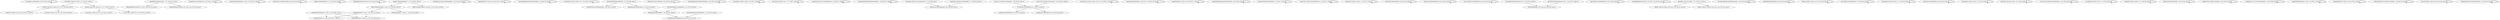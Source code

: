 digraph G {
    "01100000101000000001_8-28_COV:16_LEN:20" -> "01100000101000000001_8-28_COV:16_LEN:20";
    "1000001100100111000111011_3-27_COV:306_LEN:25" -> "110010011100011101101_9-29_COV:112_LEN:21";
    "1000001100100111000111011_3-27_COV:306_LEN:25" -> "110010011100011101110_9-29_COV:185_LEN:21";
    "000000000000000100001_1-21_COV:234_LEN:21" -> "00000000000001000011011100_3-29_COV:23_LEN:26";
    "000000000000000100001_1-21_COV:234_LEN:21" -> "000000000000010000111011100_3-29_COV:203_LEN:27";
    "0100000010010000000010_8-29_COV:17_LEN:22" -> "0100000010010000000010_8-29_COV:17_LEN:22";
    "0000001000000000001111001_1-26_COV:17_LEN:25" -> "0000001000000000001111001_1-26_COV:17_LEN:25";
    "00001001011000001000000_6-29_COV:16_LEN:23" -> "00001001011000001000000_6-29_COV:16_LEN:23";
    "00000100000000000011_1-21_COV:19_LEN:20" -> "00000100000000000011_1-21_COV:19_LEN:20";
    "000000000000001001100_8-29_COV:18_LEN:21" -> "000000000000001001100_8-29_COV:18_LEN:21";
    "0000000000000000001111001_1-26_COV:82_LEN:25" -> "00000000000011110010_8-28_COV:17_LEN:20";
    "0000000000000000001111001_1-26_COV:82_LEN:25" -> "0000000000001111001101_8-29_COV:286_LEN:22";
    "1000000010010010100000000000_1-29_COV:19_LEN:28" -> "1000000010010010100000000000_1-29_COV:19_LEN:28";
    "000000000001111001101_8-29_COV:17_LEN:21" -> "000000000001111001101_8-29_COV:17_LEN:21";
    "0010000000000001000000000000_1-29_COV:24_LEN:28" -> "0010000000000001000000000000_1-29_COV:24_LEN:28";
    "001000001100100110001110_1-25_COV:17_LEN:24" -> "001000001100100110001110_1-25_COV:17_LEN:24";
    "00100000000000010000000_1-23_COV:349_LEN:23" -> "000000000001000000000000_5-29_COV:21_LEN:24";
    "00100000000000010000000_1-23_COV:349_LEN:23" -> "000000000001000000000_5-25_COV:329_LEN:21";
    "000001000100101000000_3-24_COV:16_LEN:21" -> "000001000100101000000_3-24_COV:16_LEN:21";
    "001000000000001000000000_1-25_COV:24_LEN:24" -> "00000000010000000000_7-26_COV:367_LEN:20";
    "0010000000000010000000000000_1-29_COV:16_LEN:28" -> "0010000000000010000000000000_1-29_COV:16_LEN:28";
    "00100000110000111000_1-21_COV:17_LEN:20" -> "00100000110000111000_1-21_COV:17_LEN:20";
    "00110010011000111011_7-27_COV:17_LEN:20" -> "00110010011000111011_7-27_COV:17_LEN:20";
    "1000000010010010100000000000_1-29_COV:27_LEN:28" -> "1000000010010010100000000000_1-29_COV:27_LEN:28";
    "00000000000000000000000000000_1-29_COV:277_LEN:29" -> "00000000000000000000000000000_1-29_COV:277_LEN:29";
    "10000000000001111001_7-26_COV:225_LEN:20" -> "00000000000011110010_8-28_COV:17_LEN:20";
    "10000000000001111001_7-26_COV:225_LEN:20" -> "0000000000001111001101_8-29_COV:286_LEN:22";
    "001000011000100101000000000_1-27_COV:98_LEN:27" -> "100010010100000000000_9-29_COV:409_LEN:21";
    "01100000100100000000_8-27_COV:374_LEN:20" -> "11000001001000000000_9-29_COV:18_LEN:20";
    "01100000100100000000_8-27_COV:374_LEN:20" -> "110000010010000000010_9-29_COV:358_LEN:21";
    "0010000011010011100011101110_1-29_COV:27_LEN:28" -> "0010000011010011100011101110_1-29_COV:27_LEN:28";
    "0000001000000000001111001101_1-29_COV:30_LEN:28" -> "0000001000000000001111001101_1-29_COV:30_LEN:28";
    "00000000010000000000_7-26_COV:367_LEN:20" -> "0000000010000000000000_8-29_COV:381_LEN:22";
    "000000000000111001101_8-29_COV:17_LEN:21" -> "000000000000111001101_8-29_COV:17_LEN:21";
    "0010000000000010000000000_1-26_COV:19_LEN:25" -> "0000000010000000000000_8-29_COV:381_LEN:22";
    "0000000000000000000000000000_1-29_COV:24_LEN:28" -> "0000000000000000000000000000_1-29_COV:24_LEN:28";
    "00100100000000010000000_1-23_COV:17_LEN:23" -> "00100100000000010000000_1-23_COV:17_LEN:23";
    "0100110110000010010000000_1-26_COV:26_LEN:25" -> "01100000100100000000_8-27_COV:374_LEN:20";
    "0100110011000010010000000010_1-29_COV:17_LEN:28" -> "0100110011000010010000000010_1-29_COV:17_LEN:28";
    "001000011001001110001_1-22_COV:17_LEN:21" -> "001000011001001110001_1-22_COV:17_LEN:21";
    "10010010100000000000_9-29_COV:16_LEN:20" -> "10010010100000000000_9-29_COV:16_LEN:20";
    "000000000001000000000_5-25_COV:329_LEN:21" -> "00000000010000000000_7-26_COV:367_LEN:20";
    "000100010000000000000_9-29_COV:16_LEN:21" -> "000100010000000000000_9-29_COV:16_LEN:21";
    "10011000001001000000010_6-29_COV:18_LEN:23" -> "10011000001001000000010_6-29_COV:18_LEN:23";
    "100000110010011100011011_3-27_COV:45_LEN:24" -> "011001001110001101101_8-29_COV:24_LEN:21";
    "100000110010011100011011_3-27_COV:45_LEN:24" -> "011001001110001101110_8-29_COV:19_LEN:21";
    "00001000000000000111100_3-25_COV:230_LEN:23" -> "1000000000000111100101_7-29_COV:20_LEN:22";
    "00001000000000000111100_3-25_COV:230_LEN:23" -> "10000000000001111001_7-26_COV:225_LEN:20";
    "0010000000000000000011001_1-26_COV:23_LEN:25" -> "0000000000000011001100_8-29_COV:95_LEN:22";
    "00010000010100000000000_6-29_COV:19_LEN:23" -> "00010000010100000000000_6-29_COV:19_LEN:23";
    "001000001100100111000_1-21_COV:331_LEN:21" -> "1000001100100111000111011_3-27_COV:306_LEN:25";
    "001000001100100111000_1-21_COV:331_LEN:21" -> "100000110010011100011011_3-27_COV:45_LEN:24";
    "0000000000000010000111011100_1-29_COV:24_LEN:28" -> "0000000000000010000111011100_1-29_COV:24_LEN:28";
    "000000011000101100001_1-21_COV:214_LEN:21" -> "00000110001011000011001100_3-29_COV:20_LEN:26";
    "000000011000101100001_1-21_COV:214_LEN:21" -> "000001100010110000111001100_3-29_COV:185_LEN:27";
    "0010000000000010000000000000_1-29_COV:33_LEN:28" -> "0010000000000010000000000000_1-29_COV:33_LEN:28";
    "00000000000000000000_9-29_COV:16_LEN:20" -> "00000000000000000000_9-29_COV:16_LEN:20";
    "000000100000000000011_1-21_COV:260_LEN:21" -> "00001000000000000111100_3-25_COV:230_LEN:23";
    "000000100000000000011_1-21_COV:260_LEN:21" -> "00001000000000000111001101_3-29_COV:25_LEN:26";
    "100000001000100101000000000_1-27_COV:282_LEN:27" -> "100010010100000000000_9-29_COV:409_LEN:21";
    "00001100100111001110_5-25_COV:16_LEN:20" -> "00001100100111001110_5-25_COV:16_LEN:20";
    "0011000001001000000010_7-29_COV:16_LEN:22" -> "0011000001001000000010_7-29_COV:16_LEN:22";
    "00100000110010011000111_1-24_COV:16_LEN:23" -> "00100000110010011000111_1-24_COV:16_LEN:23";
    "00100010000000000000011001_1-26_COV:73_LEN:26" -> "0000000000000011001100_8-29_COV:95_LEN:22";
    "10001001010000000000_9-29_COV:16_LEN:20" -> "10001001010000000000_9-29_COV:16_LEN:20";
    "00100000110100111000_1-21_COV:19_LEN:20" -> "00100000110100111000_1-21_COV:19_LEN:20";
    "00100001100100111000_1-21_COV:16_LEN:20" -> "00100001100100111000_1-21_COV:16_LEN:20";
    "0100110011000010010000000010_1-29_COV:30_LEN:28" -> "0100110011000010010000000010_1-29_COV:30_LEN:28";
    "00100000110010011100_1-21_COV:16_LEN:20" -> "00100000110010011100_1-21_COV:16_LEN:20";
    "00000001100101100001_1-21_COV:16_LEN:20" -> "00000001100101100001_1-21_COV:16_LEN:20";
    "00000100010000000000_7-26_COV:16_LEN:20" -> "00000100010000000000_7-26_COV:16_LEN:20";
    "000001010110000011000000_5-29_COV:18_LEN:24" -> "000001010110000011000000_5-29_COV:18_LEN:24";
    "01001100110000010010000000_1-26_COV:320_LEN:26" -> "01100000100100000000_8-27_COV:374_LEN:20";
    "00000001101111010100000000001_1-29_COV:85_LEN:29" -> "00000001101111010100000000001_1-29_COV:85_LEN:29";
    "00000000000000000111100_1-25_COV:17_LEN:23" -> "00000000000000000111100_1-25_COV:17_LEN:23";
    "000000000000111001101_8-29_COV:23_LEN:21" -> "000000000000111001101_8-29_COV:23_LEN:21";
    "00010000010010110000011000000_1-29_COV:115_LEN:29" -> "00010000010010110000011000000_1-29_COV:115_LEN:29";
    "10010110000111001100_9-29_COV:16_LEN:20" -> "10010110000111001100_9-29_COV:16_LEN:20";
    "1000000010001001000000000000_1-29_COV:19_LEN:28" -> "1000000010001001000000000000_1-29_COV:19_LEN:28";
}
